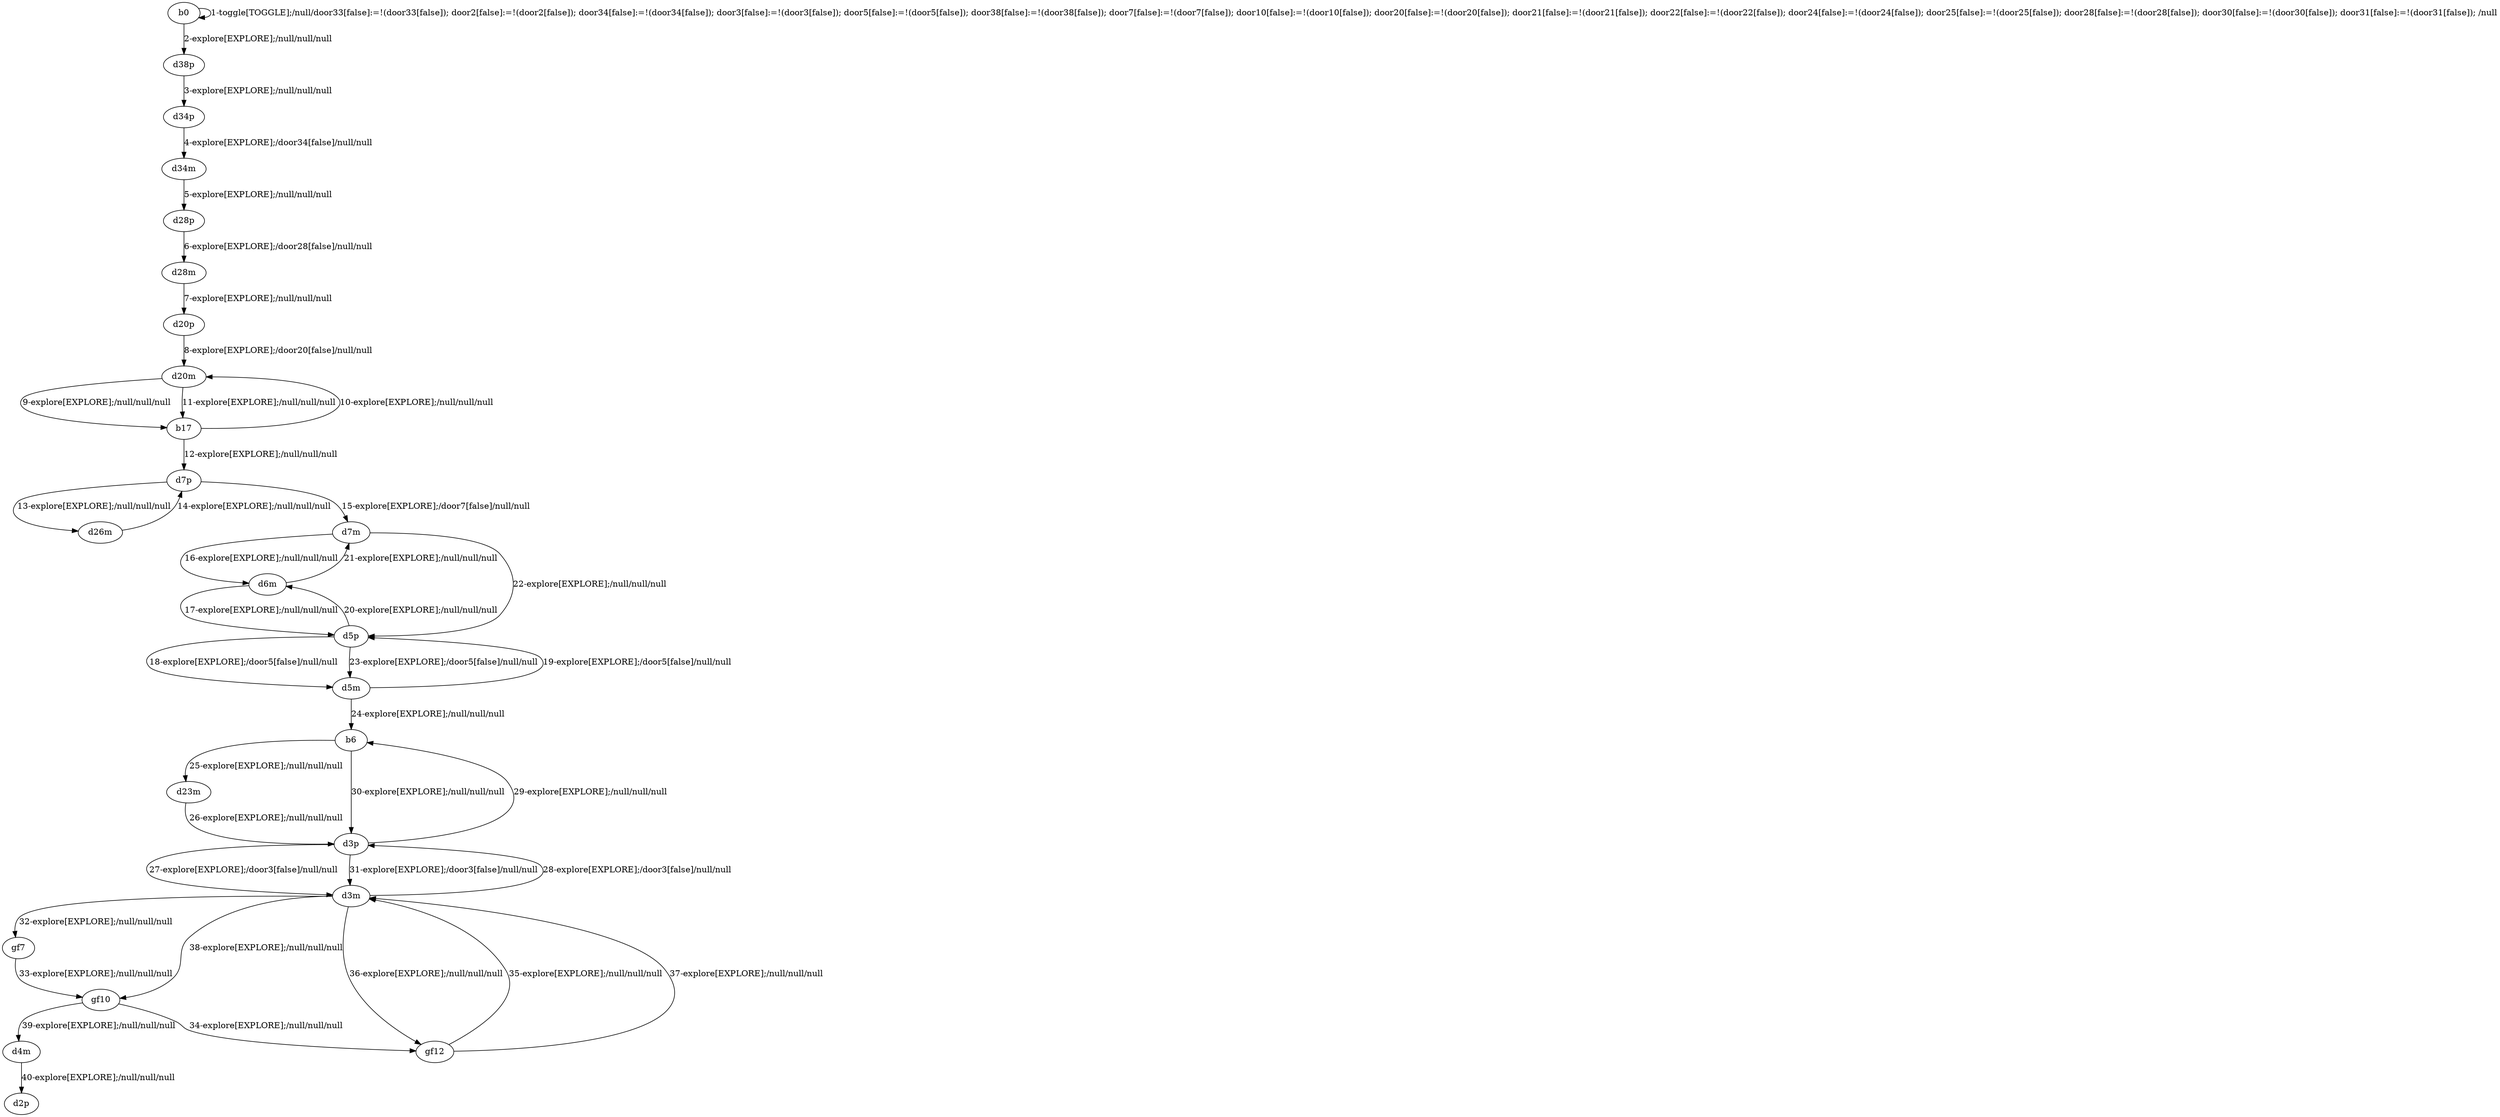 # Total number of goals covered by this test: 1
# d4m --> d2p

digraph g {
"b0" -> "b0" [label = "1-toggle[TOGGLE];/null/door33[false]:=!(door33[false]); door2[false]:=!(door2[false]); door34[false]:=!(door34[false]); door3[false]:=!(door3[false]); door5[false]:=!(door5[false]); door38[false]:=!(door38[false]); door7[false]:=!(door7[false]); door10[false]:=!(door10[false]); door20[false]:=!(door20[false]); door21[false]:=!(door21[false]); door22[false]:=!(door22[false]); door24[false]:=!(door24[false]); door25[false]:=!(door25[false]); door28[false]:=!(door28[false]); door30[false]:=!(door30[false]); door31[false]:=!(door31[false]); /null"];
"b0" -> "d38p" [label = "2-explore[EXPLORE];/null/null/null"];
"d38p" -> "d34p" [label = "3-explore[EXPLORE];/null/null/null"];
"d34p" -> "d34m" [label = "4-explore[EXPLORE];/door34[false]/null/null"];
"d34m" -> "d28p" [label = "5-explore[EXPLORE];/null/null/null"];
"d28p" -> "d28m" [label = "6-explore[EXPLORE];/door28[false]/null/null"];
"d28m" -> "d20p" [label = "7-explore[EXPLORE];/null/null/null"];
"d20p" -> "d20m" [label = "8-explore[EXPLORE];/door20[false]/null/null"];
"d20m" -> "b17" [label = "9-explore[EXPLORE];/null/null/null"];
"b17" -> "d20m" [label = "10-explore[EXPLORE];/null/null/null"];
"d20m" -> "b17" [label = "11-explore[EXPLORE];/null/null/null"];
"b17" -> "d7p" [label = "12-explore[EXPLORE];/null/null/null"];
"d7p" -> "d26m" [label = "13-explore[EXPLORE];/null/null/null"];
"d26m" -> "d7p" [label = "14-explore[EXPLORE];/null/null/null"];
"d7p" -> "d7m" [label = "15-explore[EXPLORE];/door7[false]/null/null"];
"d7m" -> "d6m" [label = "16-explore[EXPLORE];/null/null/null"];
"d6m" -> "d5p" [label = "17-explore[EXPLORE];/null/null/null"];
"d5p" -> "d5m" [label = "18-explore[EXPLORE];/door5[false]/null/null"];
"d5m" -> "d5p" [label = "19-explore[EXPLORE];/door5[false]/null/null"];
"d5p" -> "d6m" [label = "20-explore[EXPLORE];/null/null/null"];
"d6m" -> "d7m" [label = "21-explore[EXPLORE];/null/null/null"];
"d7m" -> "d5p" [label = "22-explore[EXPLORE];/null/null/null"];
"d5p" -> "d5m" [label = "23-explore[EXPLORE];/door5[false]/null/null"];
"d5m" -> "b6" [label = "24-explore[EXPLORE];/null/null/null"];
"b6" -> "d23m" [label = "25-explore[EXPLORE];/null/null/null"];
"d23m" -> "d3p" [label = "26-explore[EXPLORE];/null/null/null"];
"d3p" -> "d3m" [label = "27-explore[EXPLORE];/door3[false]/null/null"];
"d3m" -> "d3p" [label = "28-explore[EXPLORE];/door3[false]/null/null"];
"d3p" -> "b6" [label = "29-explore[EXPLORE];/null/null/null"];
"b6" -> "d3p" [label = "30-explore[EXPLORE];/null/null/null"];
"d3p" -> "d3m" [label = "31-explore[EXPLORE];/door3[false]/null/null"];
"d3m" -> "gf7" [label = "32-explore[EXPLORE];/null/null/null"];
"gf7" -> "gf10" [label = "33-explore[EXPLORE];/null/null/null"];
"gf10" -> "gf12" [label = "34-explore[EXPLORE];/null/null/null"];
"gf12" -> "d3m" [label = "35-explore[EXPLORE];/null/null/null"];
"d3m" -> "gf12" [label = "36-explore[EXPLORE];/null/null/null"];
"gf12" -> "d3m" [label = "37-explore[EXPLORE];/null/null/null"];
"d3m" -> "gf10" [label = "38-explore[EXPLORE];/null/null/null"];
"gf10" -> "d4m" [label = "39-explore[EXPLORE];/null/null/null"];
"d4m" -> "d2p" [label = "40-explore[EXPLORE];/null/null/null"];
}